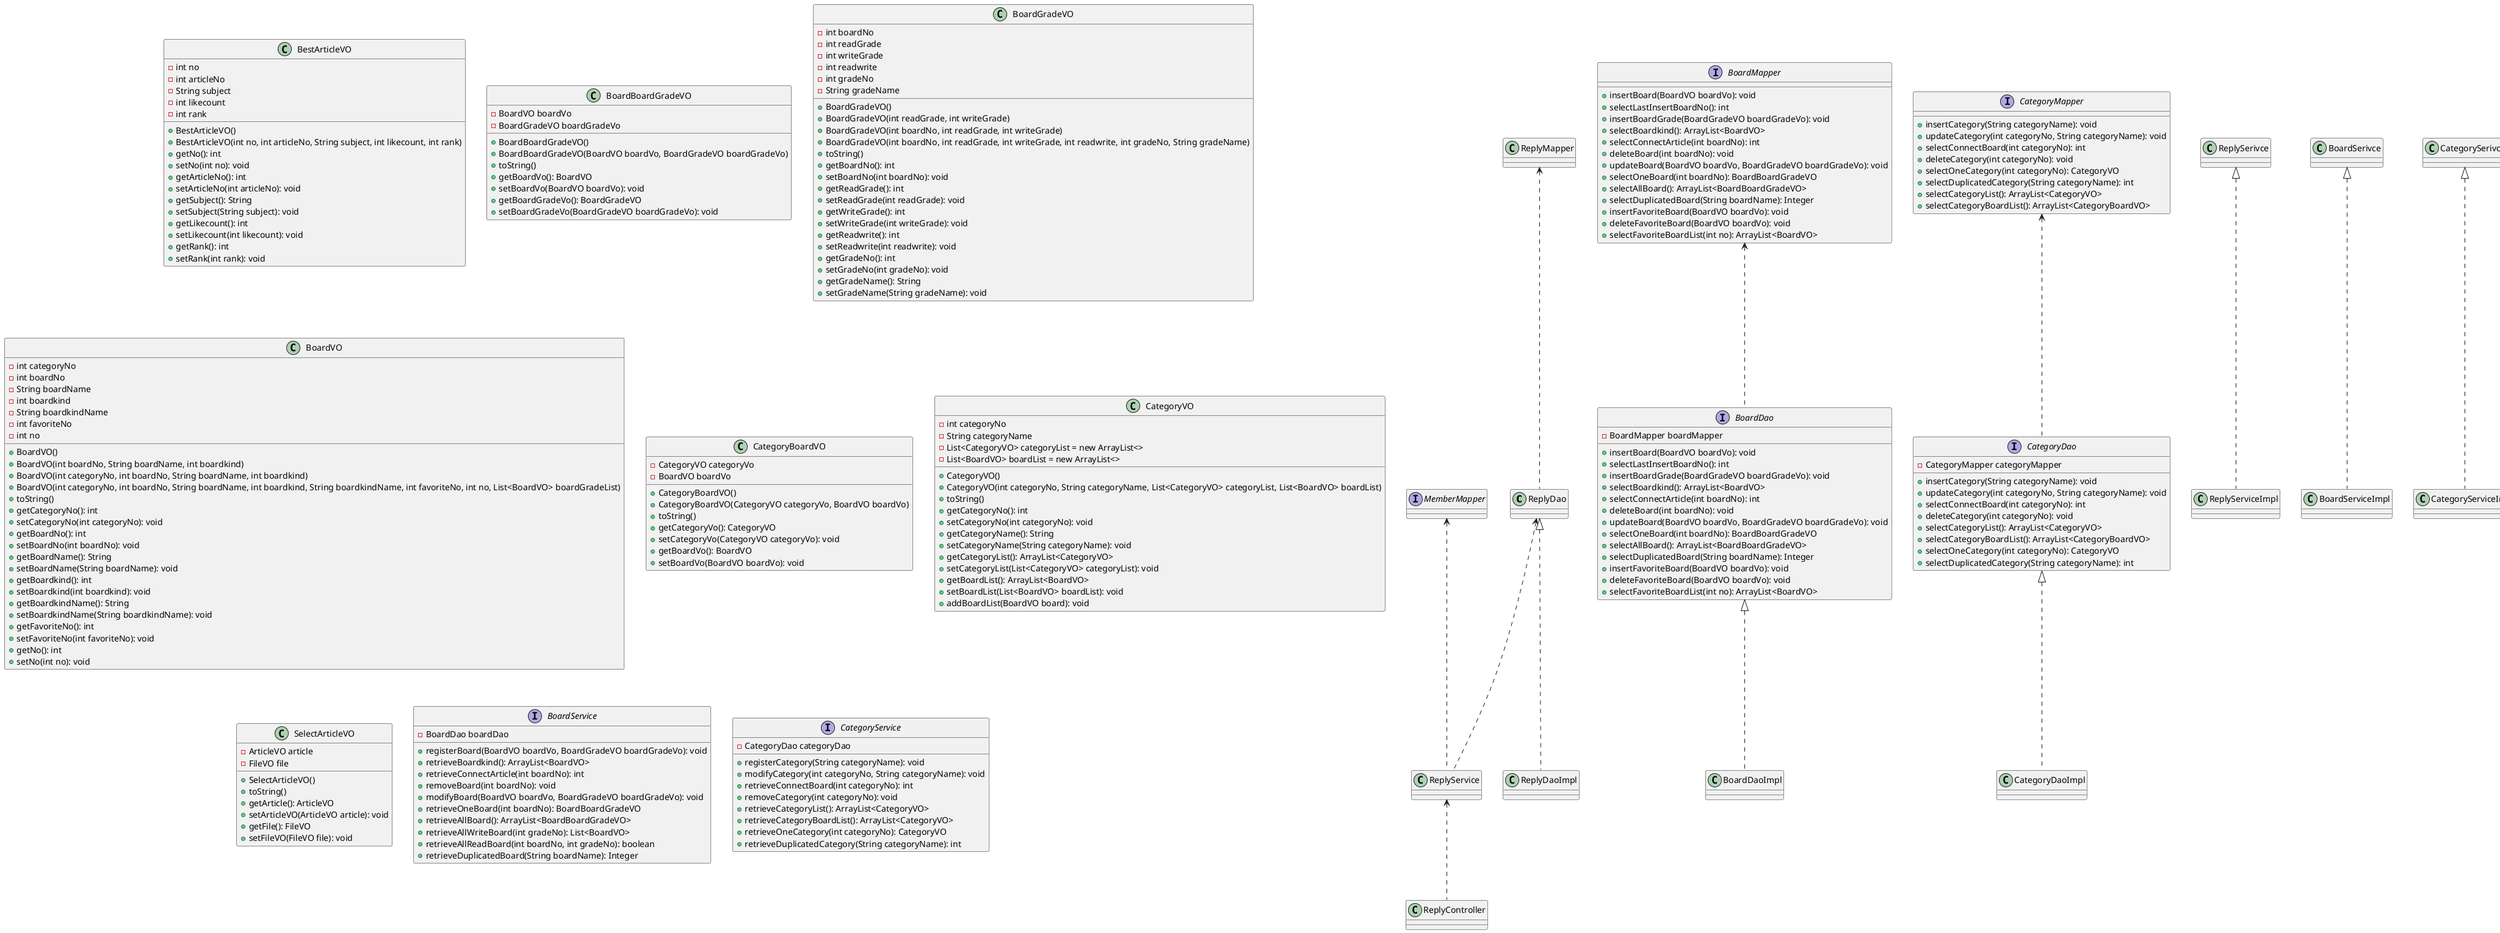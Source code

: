 @startuml
'https://plantuml.com/class-diagram

'구현
' -------------- Dao -------------------
ReplyDao <|.. ReplyDaoImpl
BoardDao <|.. BoardDaoImpl
CategoryDao <|.. CategoryDaoImpl
' -------------- Service -------------------
ReplySerivce <|.. ReplyServiceImpl
BoardSerivce <|.. BoardServiceImpl
CategorySerivce <|.. CategoryServiceImpl

ReplyMapper <.. ReplyDao
BoardMapper <.. BoardDao
CategoryMapper <.. CategoryDao


ReplyDao <.. ReplyService
MemberMapper <.. ReplyService




ReplyService <.. ReplyController

interface MemberMapper{}





interface BoardMapper{
+ insertBoard(BoardVO boardVo): void
+ selectLastInsertBoardNo(): int
+ insertBoardGrade(BoardGradeVO boardGradeVo): void
+ selectBoardkind(): ArrayList<BoardVO>
+ selectConnectArticle(int boardNo): int
+ deleteBoard(int boardNo): void
+ updateBoard(BoardVO boardVo, BoardGradeVO boardGradeVo): void
+ selectOneBoard(int boardNo): BoardBoardGradeVO
+ selectAllBoard(): ArrayList<BoardBoardGradeVO>
+ selectDuplicatedBoard(String boardName): Integer
+ insertFavoriteBoard(BoardVO boardVo): void
+ deleteFavoriteBoard(BoardVO boardVo): void
+ selectFavoriteBoardList(int no): ArrayList<BoardVO>
}

interface CategoryMapper{
+ insertCategory(String categoryName): void
+ updateCategory(int categoryNo, String categoryName): void
+ selectConnectBoard(int categoryNo): int
+ deleteCategory(int categoryNo): void
+ selectOneCategory(int categoryNo): CategoryVO
+ selectDuplicatedCategory(String categoryName): int
+ selectCategoryList(): ArrayList<CategoryVO>
+ selectCategoryBoardList(): ArrayList<CategoryBoardVO>
}









class BestArticleVO{
- int no
- int articleNo
- String subject
- int likecount
- int rank

+ BestArticleVO()
+ BestArticleVO(int no, int articleNo, String subject, int likecount, int rank)
+ getNo(): int
+ setNo(int no): void
+ getArticleNo(): int
+ setArticleNo(int articleNo): void
+ getSubject(): String
+ setSubject(String subject): void
+ getLikecount(): int
+ setLikecount(int likecount): void
+ getRank(): int
+ setRank(int rank): void
}

class BoardBoardGradeVO{
- BoardVO boardVo
- BoardGradeVO boardGradeVo

+ BoardBoardGradeVO()
+ BoardBoardGradeVO(BoardVO boardVo, BoardGradeVO boardGradeVo)
+ toString()
+ getBoardVo(): BoardVO
+ setBoardVo(BoardVO boardVo): void
+ getBoardGradeVo(): BoardGradeVO
+ setBoardGradeVo(BoardGradeVO boardGradeVo): void
}

class BoardGradeVO{
- int boardNo
- int readGrade
- int writeGrade
- int readwrite
- int gradeNo
- String gradeName

+ BoardGradeVO()
+ BoardGradeVO(int readGrade, int writeGrade)
+ BoardGradeVO(int boardNo, int readGrade, int writeGrade)
+ BoardGradeVO(int boardNo, int readGrade, int writeGrade, int readwrite, int gradeNo, String gradeName)
+ toString()
+ getBoardNo(): int
+ setBoardNo(int boardNo): void
+ getReadGrade(): int
+ setReadGrade(int readGrade): void
+ getWriteGrade(): int
+ setWriteGrade(int writeGrade): void
+ getReadwrite(): int
+ setReadwrite(int readwrite): void
+ getGradeNo(): int
+ setGradeNo(int gradeNo): void
+ getGradeName(): String
+ setGradeName(String gradeName): void
}

class BoardVO{
- int categoryNo
- int boardNo
- String boardName
- int boardkind
- String boardkindName
- int favoriteNo
- int no

+ BoardVO()
+ BoardVO(int boardNo, String boardName, int boardkind)
+ BoardVO(int categoryNo, int boardNo, String boardName, int boardkind)
+ BoardVO(int categoryNo, int boardNo, String boardName, int boardkind, String boardkindName, int favoriteNo, int no, List<BoardVO> boardGradeList)
+ toString()
+ getCategoryNo(): int
+ setCategoryNo(int categoryNo): void
+ getBoardNo(): int
+ setBoardNo(int boardNo): void
+ getBoardName(): String
+ setBoardName(String boardName): void
+ getBoardkind(): int
+ setBoardkind(int boardkind): void
+ getBoardkindName(): String
+ setBoardkindName(String boardkindName): void
+ getFavoriteNo(): int
+ setFavoriteNo(int favoriteNo): void
+ getNo(): int
+ setNo(int no): void
}

class CategoryBoardVO{
- CategoryVO categoryVo
- BoardVO boardVo

+ CategoryBoardVO()
+ CategoryBoardVO(CategoryVO categoryVo, BoardVO boardVo)
+ toString()
+ getCategoryVo(): CategoryVO
+ setCategoryVo(CategoryVO categoryVo): void
+ getBoardVo(): BoardVO
+ setBoardVo(BoardVO boardVo): void
}

class CategoryVO{
- int categoryNo
- String categoryName
- List<CategoryVO> categoryList = new ArrayList<>
- List<BoardVO> boardList = new ArrayList<>

+ CategoryVO()
+ CategoryVO(int categoryNo, String categoryName, List<CategoryVO> categoryList, List<BoardVO> boardList)
+ toString()
+ getCategoryNo(): int
+ setCategoryNo(int categoryNo): void
+ getCategoryName(): String
+ setCategoryName(String categoryName): void
+ getCategoryList(): ArrayList<CategoryVO>
+ setCategoryList(List<CategoryVO> categoryList): void
+ getBoardList(): ArrayList<BoardVO>
+ setBoardList(List<BoardVO> boardList): void
+ addBoardList(BoardVO board): void
}

class SelectArticleVO{
- ArticleVO article
- FileVO file

+ SelectArticleVO()
+ toString()
+ getArticle(): ArticleVO
+ setArticleVO(ArticleVO article): void
+ getFile(): FileVO
+ setFileVO(FileVO file): void
}




' ---------------- end Domain ----------------






interface BoardDao{
- BoardMapper boardMapper

+ insertBoard(BoardVO boardVo): void
+ selectLastInsertBoardNo(): int
+ insertBoardGrade(BoardGradeVO boardGradeVo): void
+ selectBoardkind(): ArrayList<BoardVO>
+ selectConnectArticle(int boardNo): int
+ deleteBoard(int boardNo): void
+ updateBoard(BoardVO boardVo, BoardGradeVO boardGradeVo): void
+ selectOneBoard(int boardNo): BoardBoardGradeVO
+ selectAllBoard(): ArrayList<BoardBoardGradeVO>
+ selectDuplicatedBoard(String boardName): Integer
+ insertFavoriteBoard(BoardVO boardVo): void
+ deleteFavoriteBoard(BoardVO boardVo): void
+ selectFavoriteBoardList(int no): ArrayList<BoardVO>
}

interface CategoryDao{
- CategoryMapper categoryMapper

+ insertCategory(String categoryName): void
+ updateCategory(int categoryNo, String categoryName): void
+ selectConnectBoard(int categoryNo): int
+ deleteCategory(int categoryNo): void
+ selectCategoryList(): ArrayList<CategoryVO>
+ selectCategoryBoardList(): ArrayList<CategoryBoardVO>
+ selectOneCategory(int categoryNo): CategoryVO
+ selectDuplicatedCategory(String categoryName): int
}



class BoardDaoImpl
class CategoryDaoImpl

' --------------- DAO ---------------------------






interface BoardService{
- BoardDao boardDao

+ registerBoard(BoardVO boardVo, BoardGradeVO boardGradeVo): void
+ retrieveBoardkind(): ArrayList<BoardVO>
+ retrieveConnectArticle(int boardNo): int
+ removeBoard(int boardNo): void
+ modifyBoard(BoardVO boardVo, BoardGradeVO boardGradeVo): void
+ retrieveOneBoard(int boardNo): BoardBoardGradeVO
+ retrieveAllBoard(): ArrayList<BoardBoardGradeVO>
+ retrieveAllWriteBoard(int gradeNo): List<BoardVO>
+ retrieveAllReadBoard(int boardNo, int gradeNo): boolean
+ retrieveDuplicatedBoard(String boardName): Integer
}

interface CategoryService{
- CategoryDao categoryDao

+ registerCategory(String categoryName): void
+ modifyCategory(int categoryNo, String categoryName): void
+ retrieveConnectBoard(int categoryNo): int
+ removeCategory(int categoryNo): void
+ retrieveCategoryList(): ArrayList<CategoryVO>
+ retrieveCategoryBoardList(): ArrayList<CategoryVO>
+ retrieveOneCategory(int categoryNo): CategoryVO
+ retrieveDuplicatedCategory(String categoryName): int
}

' Service 구현 Class



class BoardServiceImpl
class CategoryServiceImpl

'--------------------Controller------------------------

@enduml